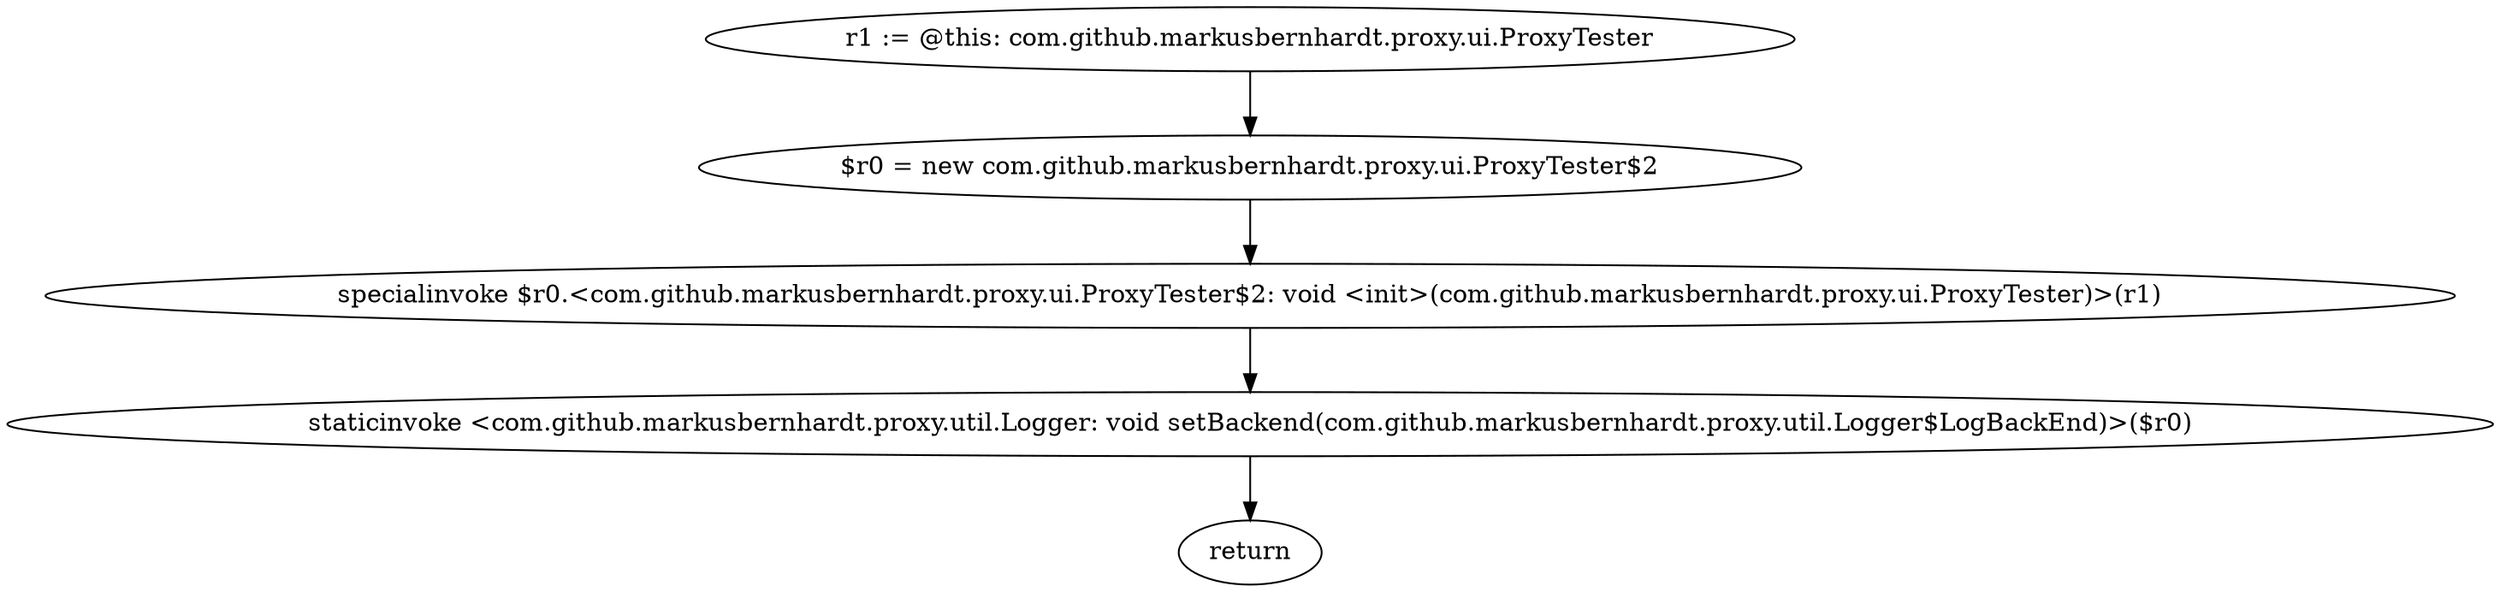 digraph "unitGraph" {
    "r1 := @this: com.github.markusbernhardt.proxy.ui.ProxyTester"
    "$r0 = new com.github.markusbernhardt.proxy.ui.ProxyTester$2"
    "specialinvoke $r0.<com.github.markusbernhardt.proxy.ui.ProxyTester$2: void <init>(com.github.markusbernhardt.proxy.ui.ProxyTester)>(r1)"
    "staticinvoke <com.github.markusbernhardt.proxy.util.Logger: void setBackend(com.github.markusbernhardt.proxy.util.Logger$LogBackEnd)>($r0)"
    "return"
    "r1 := @this: com.github.markusbernhardt.proxy.ui.ProxyTester"->"$r0 = new com.github.markusbernhardt.proxy.ui.ProxyTester$2";
    "$r0 = new com.github.markusbernhardt.proxy.ui.ProxyTester$2"->"specialinvoke $r0.<com.github.markusbernhardt.proxy.ui.ProxyTester$2: void <init>(com.github.markusbernhardt.proxy.ui.ProxyTester)>(r1)";
    "specialinvoke $r0.<com.github.markusbernhardt.proxy.ui.ProxyTester$2: void <init>(com.github.markusbernhardt.proxy.ui.ProxyTester)>(r1)"->"staticinvoke <com.github.markusbernhardt.proxy.util.Logger: void setBackend(com.github.markusbernhardt.proxy.util.Logger$LogBackEnd)>($r0)";
    "staticinvoke <com.github.markusbernhardt.proxy.util.Logger: void setBackend(com.github.markusbernhardt.proxy.util.Logger$LogBackEnd)>($r0)"->"return";
}
